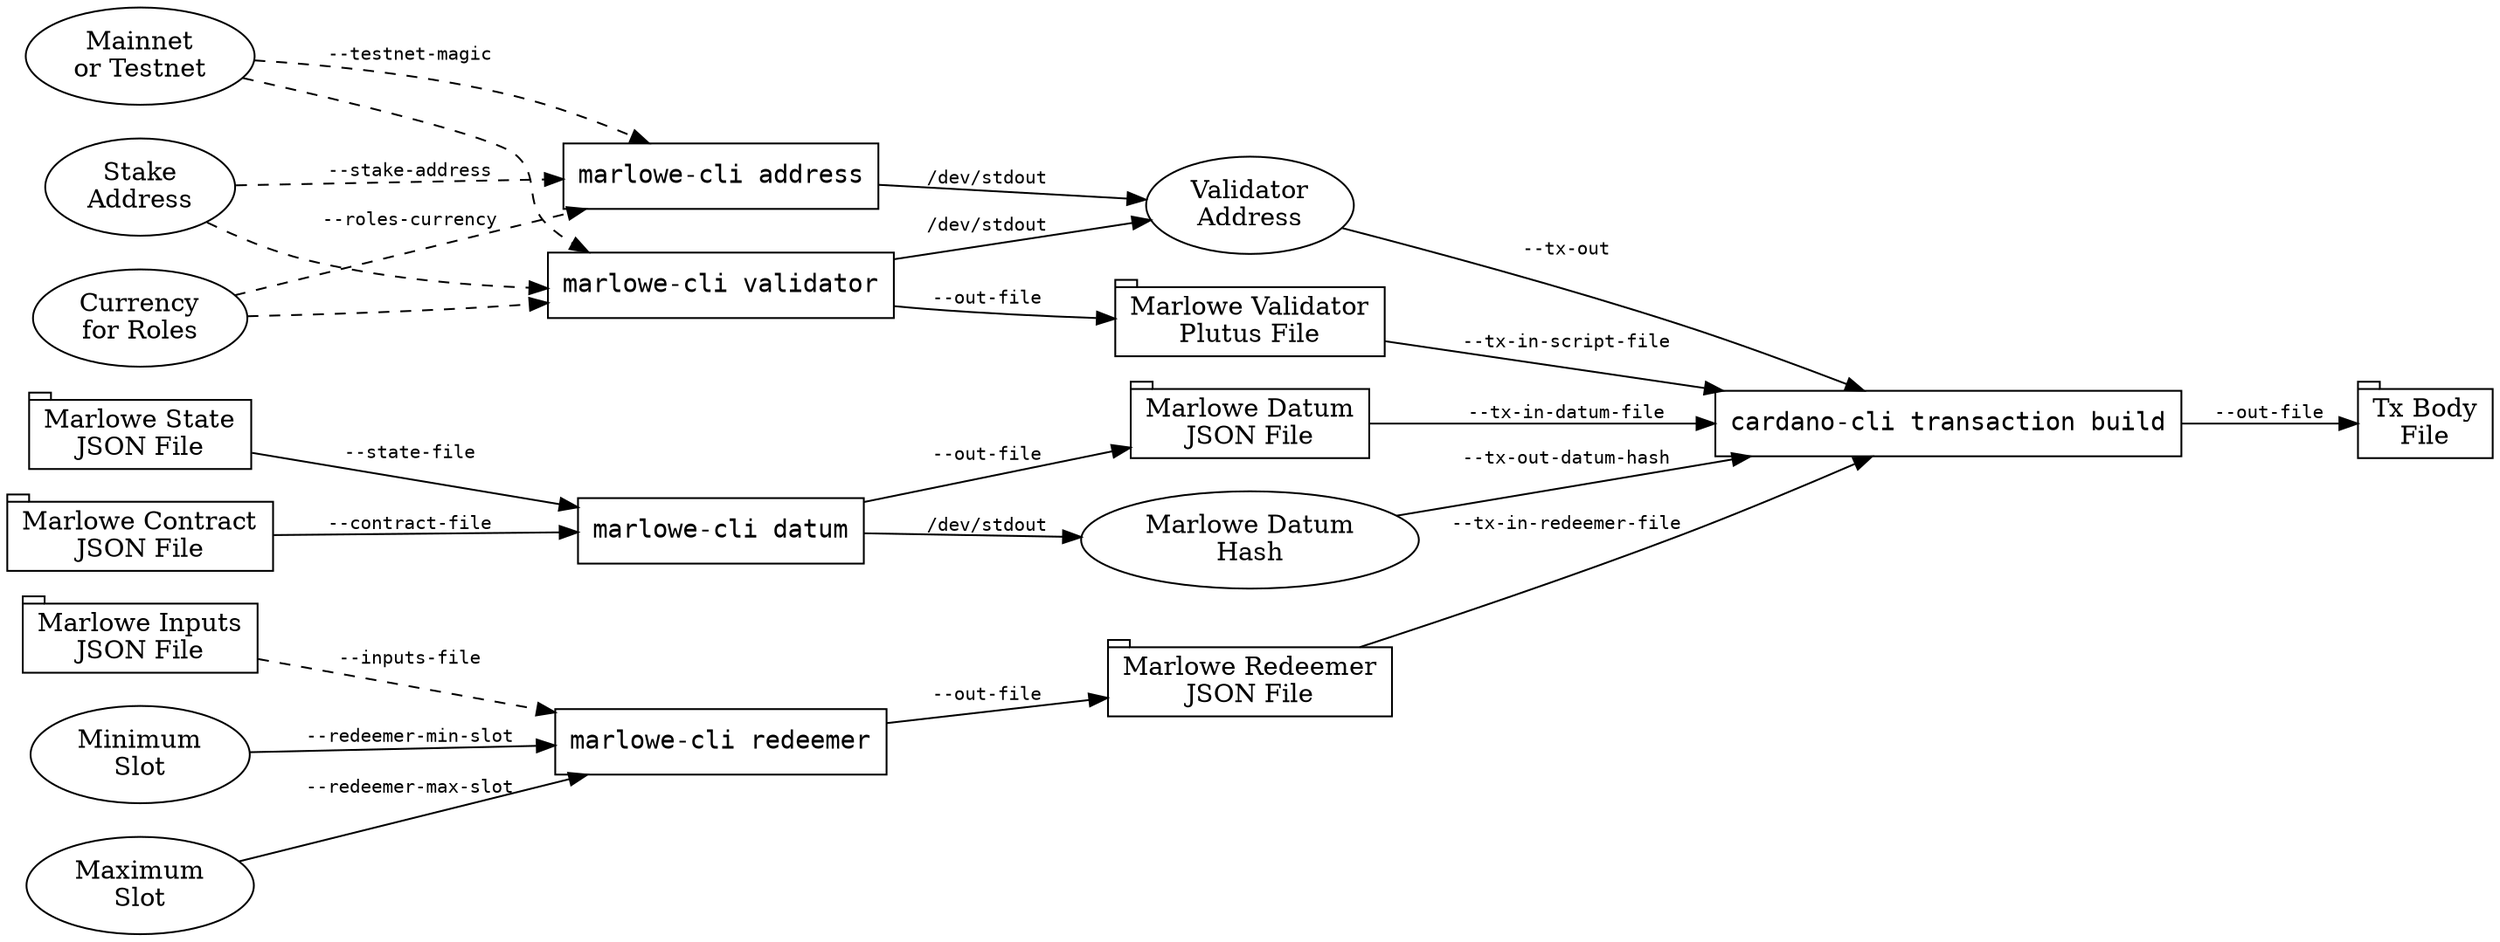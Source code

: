 digraph {

rankdir=LR


Network       [label="Mainnet\nor Testnet"]
StakeAddress  [label="Stake\nAddress"     ]
RolesCurrency [label="Currency\nfor Roles"]


AddressCommand [label="marlowe-cli address", shape=box, fontname=monospace]


Network       -> AddressCommand [label="--testnet-magic" , fontname=monospace, fontsize=10, style=dashed]
StakeAddress  -> AddressCommand [label="--stake-address" , fontname=monospace, fontsize=10, style=dashed]
RolesCurrency -> AddressCommand [label="--roles-currency", fontname=monospace, fontsize=10, style=dashed]


ValidatorAddress [label="Validator\nAddress"]

AddressCommand -> ValidatorAddress [label="/dev/stdout", fontname=monospace, fontsize=10]


ValidatorCommand [label="marlowe-cli validator", shape=box, fontname=monospace]

Network       -> ValidatorCommand [style=dashed]
StakeAddress  -> ValidatorCommand [style=dashed]
RolesCurrency -> ValidatorCommand [style=dashed]


ValidatorFile [label="Marlowe Validator\nPlutus File", shape=tab]

ValidatorCommand -> ValidatorAddress [label="/dev/stdout", fontname=monospace, fontsize=10]
ValidatorCommand -> ValidatorFile    [label="--out-file" , fontname=monospace, fontsize=10]


ContractFile [label="Marlowe Contract\nJSON File", shape=tab]
StateFile    [label="Marlowe State\nJSON File"   , shape=tab]


DatumCommand [label="marlowe-cli datum", shape=box, fontname=monospace]

ContractFile -> DatumCommand [label="--contract-file", fontname=monospace, fontsize=10]
StateFile    -> DatumCommand [label="--state-file"   , fontname=monospace, fontsize=10]


DatumFile [label="Marlowe Datum\nJSON File", shape=tab]
DatumHash [label="Marlowe Datum\nHash"                ]

DatumCommand -> DatumFile [label="--out-file" , fontname=monospace, fontsize=10]
DatumCommand -> DatumHash [label="/dev/stdout", fontname=monospace, fontsize=10]


InputsFile [label="Marlowe Inputs\nJSON File", shape=tab]
MinSlot    [label="Minimum\nSlot"]
MaxSlot    [label="Maximum\nSlot"]


RedeemerCommand [label="marlowe-cli redeemer", shape=box, fontname=monospace]

InputsFile -> RedeemerCommand [label="--inputs-file"      , fontname=monospace, fontsize=10, style=dashed]
MinSlot    -> RedeemerCommand [label="--redeemer-min-slot", fontname=monospace, fontsize=10]
MaxSlot    -> RedeemerCommand [label="--redeemer-max-slot", fontname=monospace, fontsize=10]


RedeemerFile [label="Marlowe Redeemer\nJSON File", shape=tab]

RedeemerCommand -> RedeemerFile [label="--out-file", fontname=monospace, fontsize=10]


CardanoCLI [label="cardano-cli transaction build", shape=box, fontname=monospace]

ValidatorAddress -> CardanoCLI [label="--tx-out"             , fontname=monospace, fontsize=10]
ValidatorFile    -> CardanoCLI [label="--tx-in-script-file"  , fontname=monospace, fontsize=10]
DatumFile        -> CardanoCLI [label="--tx-in-datum-file"   , fontname=monospace, fontsize=10]
RedeemerFile     -> CardanoCLI [label="--tx-in-redeemer-file", fontname=monospace, fontsize=10]
DatumHash        -> CardanoCLI [label="--tx-out-datum-hash"  , fontname=monospace, fontsize=10]


TxBodyFile [label="Tx Body\nFile", shape=tab]

CardanoCLI -> TxBodyFile [label="--out-file", fontname=monospace, fontsize=10]

}
